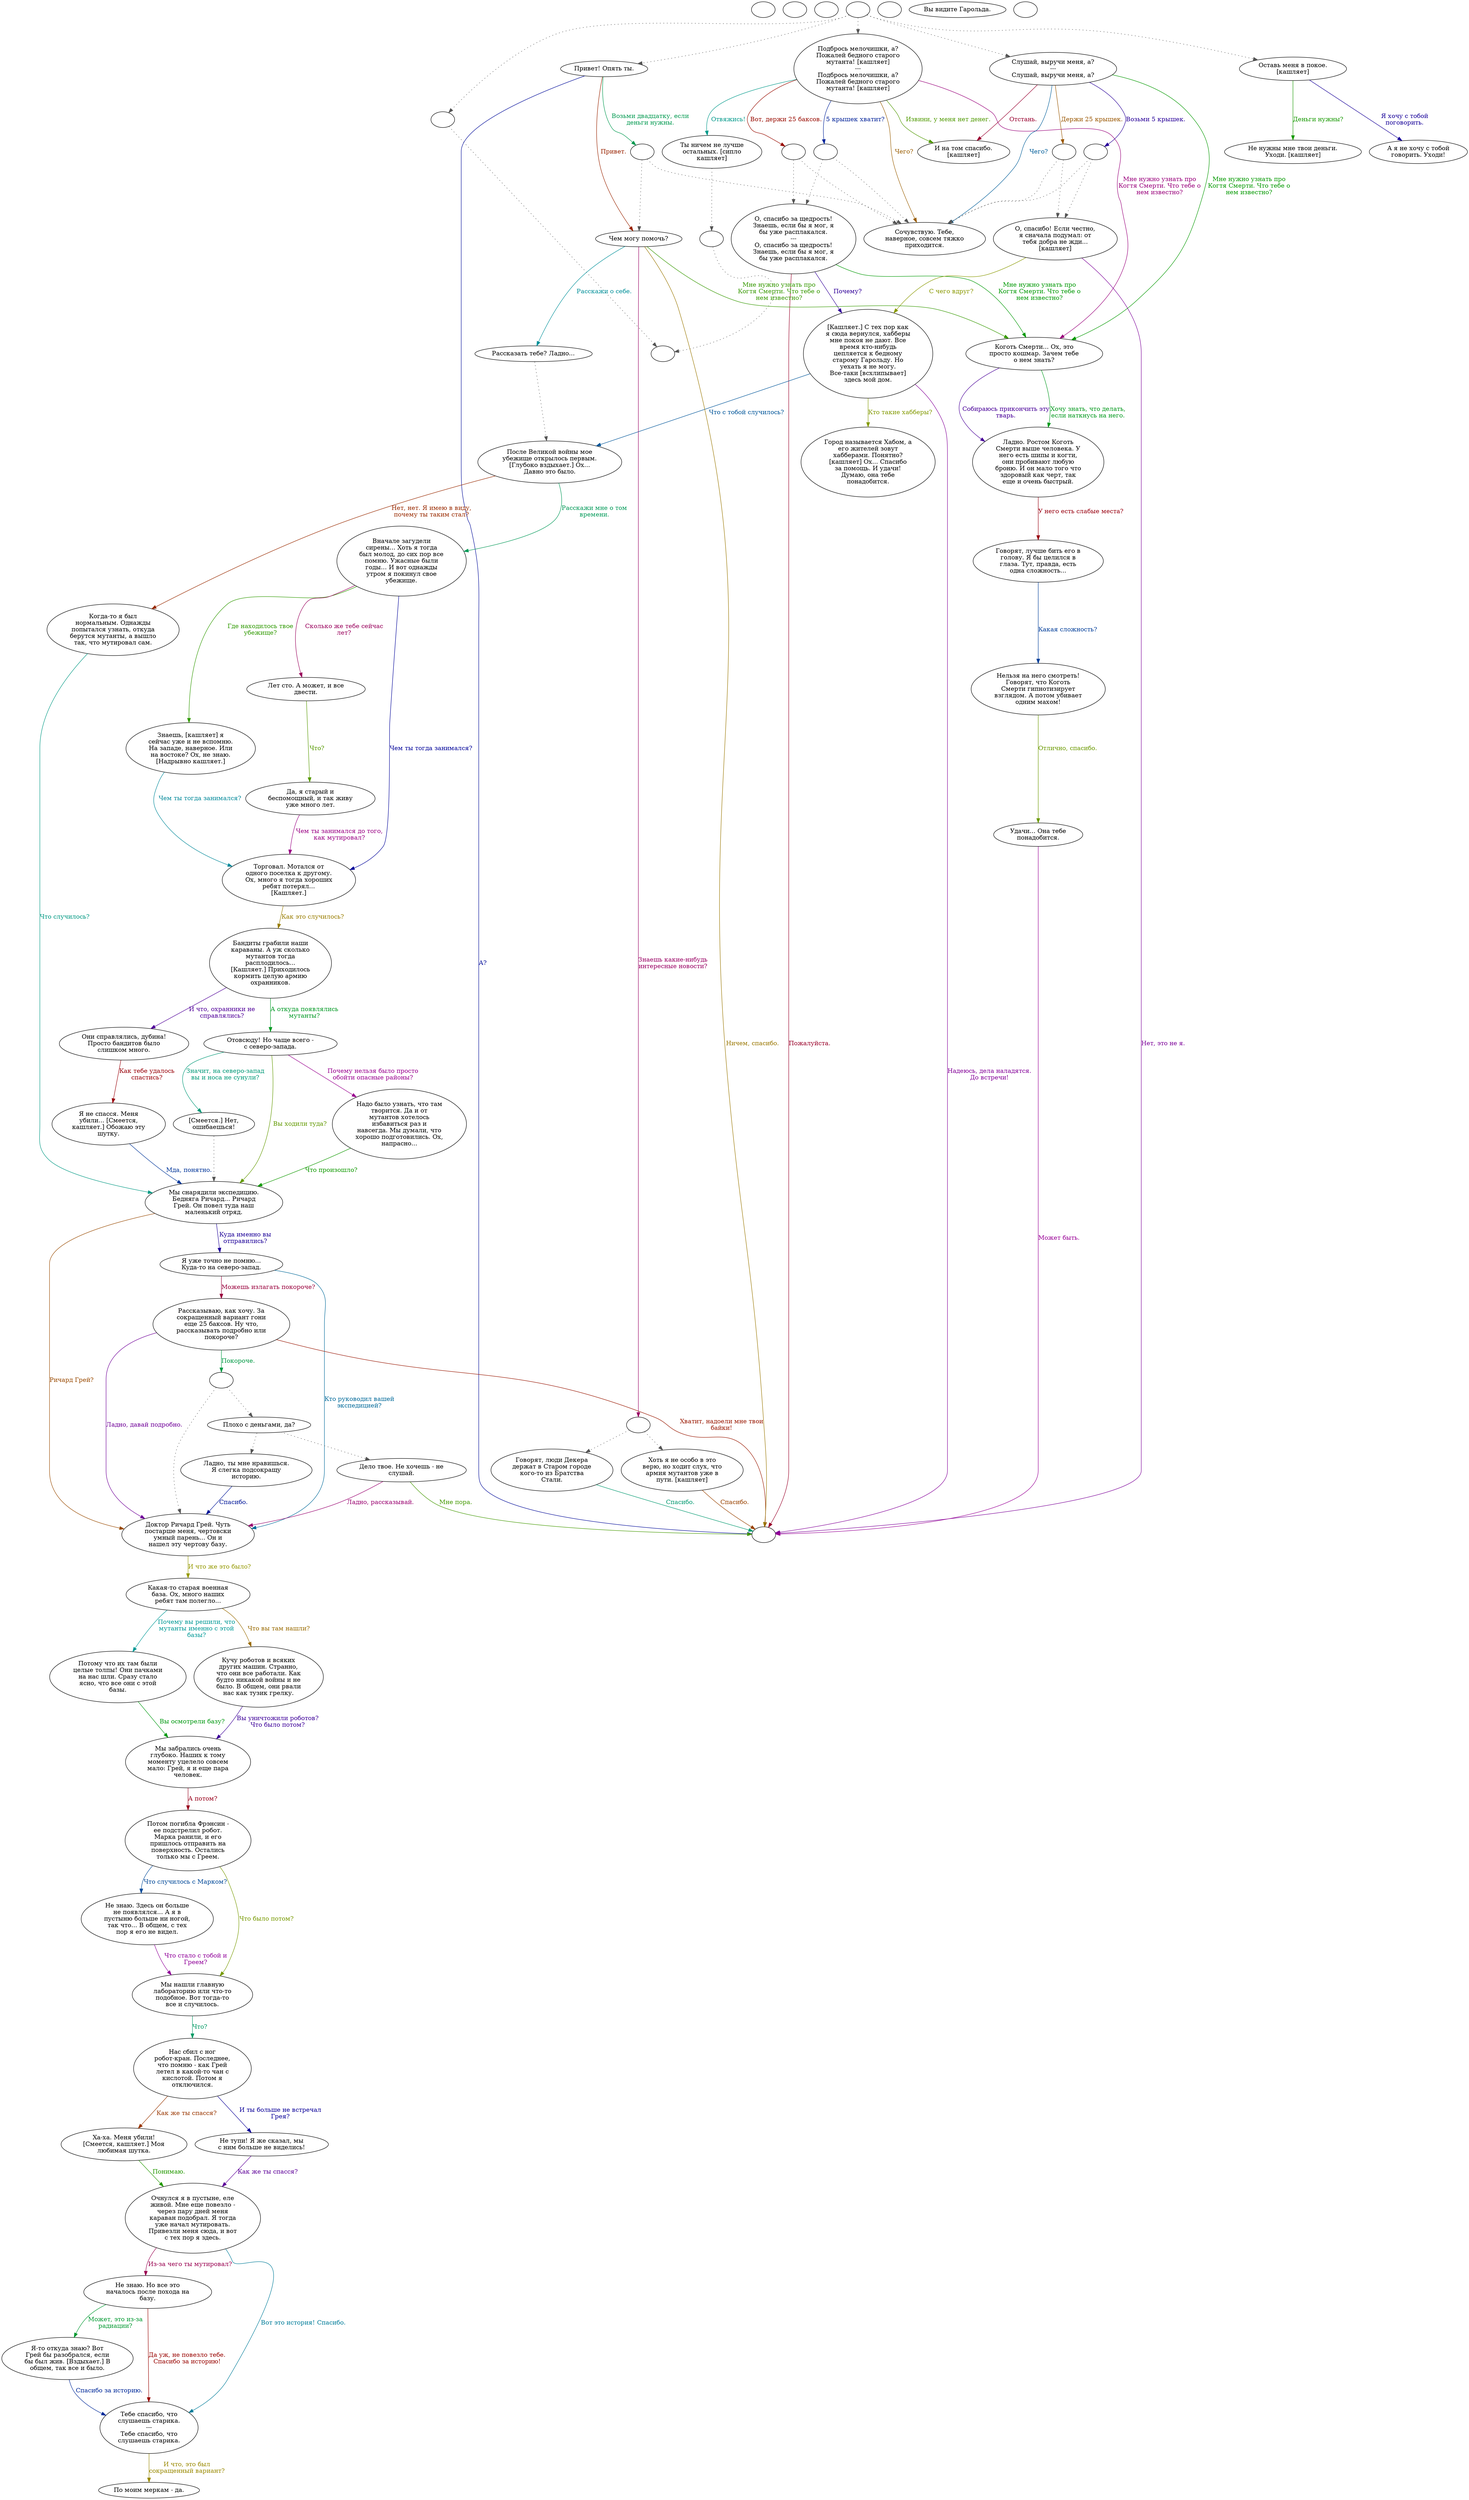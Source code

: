 digraph harold {
  "start" [style=filled       fillcolor="#FFFFFF"       color="#000000"]
  "start" [label=""]
  "critter_p_proc" [style=filled       fillcolor="#FFFFFF"       color="#000000"]
  "critter_p_proc" [label=""]
  "pickup_p_proc" [style=filled       fillcolor="#FFFFFF"       color="#000000"]
  "pickup_p_proc" [label=""]
  "talk_p_proc" [style=filled       fillcolor="#FFFFFF"       color="#000000"]
  "talk_p_proc" -> "get_reaction" [style=dotted color="#555555"]
  "talk_p_proc" -> "Harold00" [style=dotted color="#555555"]
  "talk_p_proc" -> "Harold39" [style=dotted color="#555555"]
  "talk_p_proc" -> "Harold41" [style=dotted color="#555555"]
  "talk_p_proc" -> "Harold55" [style=dotted color="#555555"]
  "talk_p_proc" [label=""]
  "destroy_p_proc" [style=filled       fillcolor="#FFFFFF"       color="#000000"]
  "destroy_p_proc" [label=""]
  "look_at_p_proc" [style=filled       fillcolor="#FFFFFF"       color="#000000"]
  "look_at_p_proc" [label="Вы видите Гарольда."]
  "map_enter_p_proc" [style=filled       fillcolor="#FFFFFF"       color="#000000"]
  "map_enter_p_proc" [label=""]
  "Harold00" [style=filled       fillcolor="#FFFFFF"       color="#000000"]
  "Harold00" [label="Подбрось мелочишки, а?\nПожалей бедного старого\nмутанта! [кашляет]\n---\nПодбрось мелочишки, а?\nПожалей бедного старого\nмутанта! [кашляет]"]
  "Harold00" -> "Harold00a" [label="Вот, держи 25 баксов." color="#990B00" fontcolor="#990B00"]
  "Harold00" -> "Harold00b" [label="5 крышек хватит?" color="#002299" fontcolor="#002299"]
  "Harold00" -> "Harold38" [label="Извини, у меня нет денег." color="#4F9900" fontcolor="#4F9900"]
  "Harold00" -> "Harold45" [label="Мне нужно узнать про\nКогтя Смерти. Что тебе о\nнем известно?" color="#99007B" fontcolor="#99007B"]
  "Harold00" -> "Harold37" [label="Отвяжись!" color="#00998A" fontcolor="#00998A"]
  "Harold00" -> "Harold01" [label="Чего?" color="#995D00" fontcolor="#995D00"]
  "Harold00a" [style=filled       fillcolor="#FFFFFF"       color="#000000"]
  "Harold00a" -> "Harold02" [style=dotted color="#555555"]
  "Harold00a" -> "Harold01" [style=dotted color="#555555"]
  "Harold00a" [label=""]
  "Harold00b" [style=filled       fillcolor="#FFFFFF"       color="#000000"]
  "Harold00b" -> "Harold02" [style=dotted color="#555555"]
  "Harold00b" -> "Harold01" [style=dotted color="#555555"]
  "Harold00b" [label=""]
  "Harold01" [style=filled       fillcolor="#FFFFFF"       color="#000000"]
  "Harold01" [label="Сочувствую. Тебе,\nнаверное, совсем тяжко\nприходится."]
  "Harold02" [style=filled       fillcolor="#FFFFFF"       color="#000000"]
  "Harold02" [label="О, спасибо за щедрость!\nЗнаешь, если бы я мог, я\nбы уже расплакался.\n---\nО, спасибо за щедрость!\nЗнаешь, если бы я мог, я\nбы уже расплакался."]
  "Harold02" -> "Harold03" [label="Почему?" color="#310099" fontcolor="#310099"]
  "Harold02" -> "Harold45" [label="Мне нужно узнать про\nКогтя Смерти. Что тебе о\nнем известно?" color="#009904" fontcolor="#009904"]
  "Harold02" -> "HaroldEnd" [label="Пожалуйста." color="#990028" fontcolor="#990028"]
  "Harold03" [style=filled       fillcolor="#FFFFFF"       color="#000000"]
  "Harold03" [label="[Кашляет.] С тех пор как\nя сюда вернулся, хабберы\nмне покоя не дают. Все\nвремя кто-нибудь\nцепляется к бедному\nстарому Гарольду. Но\nуехать я не могу.\nВсе-таки [всхлипывает]\nздесь мой дом."]
  "Harold03" -> "Harold04" [label="Что с тобой случилось?" color="#005599" fontcolor="#005599"]
  "Harold03" -> "Harold36" [label="Кто такие хабберы?" color="#829900" fontcolor="#829900"]
  "Harold03" -> "HaroldEnd" [label="Надеюсь, дела наладятся.\nДо встречи!" color="#840099" fontcolor="#840099"]
  "Harold04" [style=filled       fillcolor="#FFFFFF"       color="#000000"]
  "Harold04" [label="После Великой войны мое\nубежище открылось первым.\n[Глубоко вздыхает.] Ох...\nДавно это было."]
  "Harold04" -> "Harold05" [label="Расскажи мне о том\nвремени." color="#009957" fontcolor="#009957"]
  "Harold04" -> "Harold32" [label="Нет, нет. Я имею в виду,\nпочему ты таким стал?" color="#992A00" fontcolor="#992A00"]
  "Harold05" [style=filled       fillcolor="#FFFFFF"       color="#000000"]
  "Harold05" [label="Вначале загудели\nсирены... Хоть я тогда\nбыл молод, до сих пор все\nпомню. Ужасные были\nгоды... И вот однажды\nутром я покинул свое\nубежище."]
  "Harold05" -> "Harold07" [label="Чем ты тогда занимался?" color="#000299" fontcolor="#000299"]
  "Harold05" -> "Harold06" [label="Где находилось твое\nубежище?" color="#2F9900" fontcolor="#2F9900"]
  "Harold05" -> "Harold30" [label="Сколько же тебе сейчас\nлет?" color="#99005C" fontcolor="#99005C"]
  "Harold06" [style=filled       fillcolor="#FFFFFF"       color="#000000"]
  "Harold06" [label="Знаешь, [кашляет] я\nсейчас уже и не вспомню.\nНа западе, наверное. Или\nна востоке? Ох, не знаю.\n[Надрывно кашляет.]"]
  "Harold06" -> "Harold07" [label="Чем ты тогда занимался?" color="#008899" fontcolor="#008899"]
  "Harold07" [style=filled       fillcolor="#FFFFFF"       color="#000000"]
  "Harold07" [label="Торговал. Мотался от\nодного поселка к другому.\nОх, много я тогда хороших\nребят потерял...\n[Кашляет.]"]
  "Harold07" -> "Harold08" [label="Как это случилось?" color="#997D00" fontcolor="#997D00"]
  "Harold08" [style=filled       fillcolor="#FFFFFF"       color="#000000"]
  "Harold08" [label="Бандиты грабили наши\nкараваны. А уж сколько\nмутантов тогда\nрасплодилось...\n[Кашляет.] Приходилось\nкормить целую армию\nохранников."]
  "Harold08" -> "Harold09" [label="И что, охранники не\nсправлялись?" color="#500099" fontcolor="#500099"]
  "Harold08" -> "Harold10" [label="А откуда появлялись\nмутанты?" color="#009924" fontcolor="#009924"]
  "Harold09" [style=filled       fillcolor="#FFFFFF"       color="#000000"]
  "Harold09" [label="Они справлялись, дубина!\nПросто бандитов было\nслишком много."]
  "Harold09" -> "Harold09a" [label="Как тебе удалось\nспастись?" color="#990009" fontcolor="#990009"]
  "Harold09a" [style=filled       fillcolor="#FFFFFF"       color="#000000"]
  "Harold09a" [label="Я не спасся. Меня\nубили... [Смеется,\nкашляет.] Обожаю эту\nшутку."]
  "Harold09a" -> "Harold11" [label="Мда, понятно." color="#003599" fontcolor="#003599"]
  "Harold10" [style=filled       fillcolor="#FFFFFF"       color="#000000"]
  "Harold10" [label="Отовсюду! Но чаще всего -\nс северо-запада."]
  "Harold10" -> "Harold11" [label="Вы ходили туда?" color="#629900" fontcolor="#629900"]
  "Harold10" -> "Harold12" [label="Почему нельзя было просто\nобойти опасные районы?" color="#99008F" fontcolor="#99008F"]
  "Harold10" -> "Harold10a" [label="Значит, на северо-запад\nвы и носа не сунули?" color="#009977" fontcolor="#009977"]
  "Harold10a" [style=filled       fillcolor="#FFFFFF"       color="#000000"]
  "Harold10a" -> "Harold11" [style=dotted color="#555555"]
  "Harold10a" [label="[Смеется.] Нет,\nошибаешься!"]
  "Harold11" [style=filled       fillcolor="#FFFFFF"       color="#000000"]
  "Harold11" [label="Мы снарядили экспедицию.\nБедняга Ричард... Ричард\nГрей. Он повел туда наш\nмаленький отряд."]
  "Harold11" -> "Harold14" [label="Ричард Грей?" color="#994A00" fontcolor="#994A00"]
  "Harold11" -> "Harold13" [label="Куда именно вы\nотправились?" color="#1D0099" fontcolor="#1D0099"]
  "Harold12" [style=filled       fillcolor="#FFFFFF"       color="#000000"]
  "Harold12" [label="Надо было узнать, что там\nтворится. Да и от\nмутантов хотелось\nизбавиться раз и\nнавсегда. Мы думали, что\nхорошо подготовились. Ох,\nнапрасно..."]
  "Harold12" -> "Harold11" [label="Что произошло?" color="#0F9900" fontcolor="#0F9900"]
  "Harold13" [style=filled       fillcolor="#FFFFFF"       color="#000000"]
  "Harold13" [label="Я уже точно не помню...\nКуда-то на северо-запад."]
  "Harold13" -> "Harold15" [label="Можешь излагать покороче?" color="#99003C" fontcolor="#99003C"]
  "Harold13" -> "Harold14" [label="Кто руководил вашей\nэкспедицией?" color="#006999" fontcolor="#006999"]
  "Harold14" [style=filled       fillcolor="#FFFFFF"       color="#000000"]
  "Harold14" [label="Доктор Ричард Грей. Чуть\nпостарше меня, чертовски\nумный парень... Он и\nнашел эту чертову базу."]
  "Harold14" -> "Harold18" [label="И что же это было?" color="#959900" fontcolor="#959900"]
  "Harold15" [style=filled       fillcolor="#FFFFFF"       color="#000000"]
  "Harold15" [label="Рассказываю, как хочу. За\nсокращенный вариант гони\nеще 25 баксов. Ну что,\nрассказывать подробно или\nпокороче?"]
  "Harold15" -> "Harold14" [label="Ладно, давай подробно." color="#700099" fontcolor="#700099"]
  "Harold15" -> "Harold15a" [label="Покороче." color="#009943" fontcolor="#009943"]
  "Harold15" -> "HaroldEnd" [label="Хватит, надоели мне твои\nбайки!" color="#991700" fontcolor="#991700"]
  "Harold15a" [style=filled       fillcolor="#FFFFFF"       color="#000000"]
  "Harold15a" -> "Harold14" [style=dotted color="#555555"]
  "Harold15a" -> "Harold17" [style=dotted color="#555555"]
  "Harold15a" [label=""]
  "Harold16" [style=filled       fillcolor="#FFFFFF"       color="#000000"]
  "Harold16" [label="Ладно, ты мне нравишься.\nЯ слегка подсокращу\nисторию."]
  "Harold16" -> "Harold14" [label="Спасибо." color="#001699" fontcolor="#001699"]
  "Harold17" [style=filled       fillcolor="#FFFFFF"       color="#000000"]
  "Harold17" -> "Harold16" [style=dotted color="#555555"]
  "Harold17" -> "Harold17a" [style=dotted color="#555555"]
  "Harold17" [label="Плохо с деньгами, да?"]
  "Harold17a" [style=filled       fillcolor="#FFFFFF"       color="#000000"]
  "Harold17a" [label="Дело твое. Не хочешь - не\nслушай."]
  "Harold17a" -> "HaroldEnd" [label="Мне пора." color="#439900" fontcolor="#439900"]
  "Harold17a" -> "Harold14" [label="Ладно, рассказывай." color="#99006F" fontcolor="#99006F"]
  "Harold18" [style=filled       fillcolor="#FFFFFF"       color="#000000"]
  "Harold18" [label="Какая-то старая военная\nбаза. Ох, много наших\nребят там полегло..."]
  "Harold18" -> "Harold20" [label="Почему вы решили, что\nмутанты именно с этой\nбазы?" color="#009996" fontcolor="#009996"]
  "Harold18" -> "Harold19" [label="Что вы там нашли?" color="#996A00" fontcolor="#996A00"]
  "Harold19" [style=filled       fillcolor="#FFFFFF"       color="#000000"]
  "Harold19" [label="Кучу роботов и всяких\nдругих машин. Странно,\nчто они все работали. Как\nбудто никакой войны и не\nбыло. В общем, они рвали\nнас как тузик грелку."]
  "Harold19" -> "Harold21" [label="Вы уничтожили роботов?\nЧто было потом?" color="#3D0099" fontcolor="#3D0099"]
  "Harold20" [style=filled       fillcolor="#FFFFFF"       color="#000000"]
  "Harold20" [label="Потому что их там были\nцелые толпы! Они пачками\nна нас шли. Сразу стало\nясно, что все они с этой\nбазы."]
  "Harold20" -> "Harold21" [label="Вы осмотрели базу?" color="#009910" fontcolor="#009910"]
  "Harold21" [style=filled       fillcolor="#FFFFFF"       color="#000000"]
  "Harold21" [label="Мы забрались очень\nглубоко. Наших к тому\nмоменту уцелело совсем\nмало: Грей, я и еще пара\nчеловек."]
  "Harold21" -> "Harold22" [label="А потом?" color="#99001C" fontcolor="#99001C"]
  "Harold22" [style=filled       fillcolor="#FFFFFF"       color="#000000"]
  "Harold22" [label="Потом погибла Фрэнсин -\nее подстрелил робот.\nМарка ранили, и его\nпришлось отправить на\nповерхность. Остались\nтолько мы с Греем."]
  "Harold22" -> "Harold23" [label="Что случилось с Марком?" color="#004999" fontcolor="#004999"]
  "Harold22" -> "Harold24" [label="Что было потом?" color="#769900" fontcolor="#769900"]
  "Harold23" [style=filled       fillcolor="#FFFFFF"       color="#000000"]
  "Harold23" [label="Не знаю. Здесь он больше\nне появлялся... А я в\nпустыню больше ни ногой,\nтак что... В общем, с тех\nпор я его не видел."]
  "Harold23" -> "Harold24" [label="Что стало с тобой и\nГреем?" color="#900099" fontcolor="#900099"]
  "Harold24" [style=filled       fillcolor="#FFFFFF"       color="#000000"]
  "Harold24" [label="Мы нашли главную\nлабораторию или что-то\nподобное. Вот тогда-то\nвсе и случилось."]
  "Harold24" -> "Harold25" [label="Что?" color="#009963" fontcolor="#009963"]
  "Harold25" [style=filled       fillcolor="#FFFFFF"       color="#000000"]
  "Harold25" [label="Нас сбил с ног\nробот-кран. Последнее,\nчто помню - как Грей\nлетел в какой-то чан с\nкислотой. Потом я\nотключился."]
  "Harold25" -> "Harold25a" [label="Как же ты спасся?" color="#993600" fontcolor="#993600"]
  "Harold25" -> "Harold27" [label="И ты больше не встречал\nГрея?" color="#0A0099" fontcolor="#0A0099"]
  "Harold25a" [style=filled       fillcolor="#FFFFFF"       color="#000000"]
  "Harold25a" [label="Ха-ха. Меня убили!\n[Смеется, кашляет.] Моя\nлюбимая шутка."]
  "Harold25a" -> "Harold26" [label="Понимаю." color="#239900" fontcolor="#239900"]
  "Harold26" [style=filled       fillcolor="#FFFFFF"       color="#000000"]
  "Harold26" [label="Очнулся я в пустыне, еле\nживой. Мне еще повезло -\nчерез пару дней меня\nкараван подобрал. Я тогда\nуже начал мутировать.\nПривезли меня сюда, и вот\nс тех пор я здесь."]
  "Harold26" -> "Harold28" [label="Из-за чего ты мутировал?" color="#990050" fontcolor="#990050"]
  "Harold26" -> "Harold26a" [label="Вот это история! Спасибо." color="#007C99" fontcolor="#007C99"]
  "Harold26a" [style=filled       fillcolor="#FFFFFF"       color="#000000"]
  "Harold26a" [label="Тебе спасибо, что\nслушаешь старика.\n---\nТебе спасибо, что\nслушаешь старика."]
  "Harold26a" -> "Harold26b" [label="И что, это был\nсокращенный вариант?" color="#998900" fontcolor="#998900"]
  "Harold26b" [style=filled       fillcolor="#FFFFFF"       color="#000000"]
  "Harold26b" [label="По моим меркам - да."]
  "Harold27" [style=filled       fillcolor="#FFFFFF"       color="#000000"]
  "Harold27" [label="Не тупи! Я же сказал, мы\nс ним больше не виделись!"]
  "Harold27" -> "Harold26" [label="Как же ты спасся?" color="#5D0099" fontcolor="#5D0099"]
  "Harold28" [style=filled       fillcolor="#FFFFFF"       color="#000000"]
  "Harold28" [label="Не знаю. Но все это\nначалось после похода на\nбазу."]
  "Harold28" -> "Harold29" [label="Может, это из-за\nрадиации?" color="#009930" fontcolor="#009930"]
  "Harold28" -> "Harold26a" [label="Да уж, не повезло тебе.\nСпасибо за историю!" color="#990300" fontcolor="#990300"]
  "Harold29" [style=filled       fillcolor="#FFFFFF"       color="#000000"]
  "Harold29" [label="Я-то откуда знаю? Вот\nГрей бы разобрался, если\nбы был жив. [Вздыхает.] В\nобщем, так все и было."]
  "Harold29" -> "Harold26a" [label="Спасибо за историю." color="#002999" fontcolor="#002999"]
  "Harold30" [style=filled       fillcolor="#FFFFFF"       color="#000000"]
  "Harold30" [label="Лет сто. А может, и все\nдвести."]
  "Harold30" -> "Harold31" [label="Что?" color="#569900" fontcolor="#569900"]
  "Harold31" [style=filled       fillcolor="#FFFFFF"       color="#000000"]
  "Harold31" [label="Да, я старый и\nбеспомощный, и так живу\nуже много лет."]
  "Harold31" -> "Harold07" [label="Чем ты занимался до того,\nкак мутировал?" color="#990083" fontcolor="#990083"]
  "Harold32" [style=filled       fillcolor="#FFFFFF"       color="#000000"]
  "Harold32" [label="Когда-то я был\nнормальным. Однажды\nпопытался узнать, откуда\nберутся мутанты, а вышло\nтак, что мутировал сам."]
  "Harold32" -> "Harold11" [label="Что случилось?" color="#009983" fontcolor="#009983"]
  "Harold36" [style=filled       fillcolor="#FFFFFF"       color="#000000"]
  "Harold36" [label="Город называется Хабом, а\nего жителей зовут\nхабберами. Понятно?\n[кашляет] Ох... Спасибо\nза помощь. И удачи!\nДумаю, она тебе\nпонадобится."]
  "Harold37" [style=filled       fillcolor="#FFFFFF"       color="#000000"]
  "Harold37" -> "BigDownReact" [style=dotted color="#555555"]
  "Harold37" [label="Ты ничем не лучше\nостальных. [сипло\nкашляет]"]
  "Harold38" [style=filled       fillcolor="#FFFFFF"       color="#000000"]
  "Harold38" [label="И на том спасибо.\n[кашляет]"]
  "Harold39" [style=filled       fillcolor="#FFFFFF"       color="#000000"]
  "Harold39" [label="Слушай, выручи меня, а?\n---\nСлушай, выручи меня, а?"]
  "Harold39" -> "Harold39a" [label="Держи 25 крышек." color="#995600" fontcolor="#995600"]
  "Harold39" -> "Harold39b" [label="Возьми 5 крышек." color="#290099" fontcolor="#290099"]
  "Harold39" -> "Harold45" [label="Мне нужно узнать про\nКогтя Смерти. Что тебе о\nнем известно?" color="#039900" fontcolor="#039900"]
  "Harold39" -> "Harold38" [label="Отстань." color="#990030" fontcolor="#990030"]
  "Harold39" -> "Harold01" [label="Чего?" color="#005D99" fontcolor="#005D99"]
  "Harold39a" [style=filled       fillcolor="#FFFFFF"       color="#000000"]
  "Harold39a" -> "Harold40" [style=dotted color="#555555"]
  "Harold39a" -> "Harold01" [style=dotted color="#555555"]
  "Harold39a" [label=""]
  "Harold39b" [style=filled       fillcolor="#FFFFFF"       color="#000000"]
  "Harold39b" -> "Harold40" [style=dotted color="#555555"]
  "Harold39b" -> "Harold01" [style=dotted color="#555555"]
  "Harold39b" [label=""]
  "Harold40" [style=filled       fillcolor="#FFFFFF"       color="#000000"]
  "Harold40" [label="О, спасибо! Если честно,\nя сначала подумал: от\nтебя добра не жди...\n[кашляет]"]
  "Harold40" -> "Harold03" [label="С чего вдруг?" color="#899900" fontcolor="#899900"]
  "Harold40" -> "HaroldEnd" [label="Нет, это не я." color="#7C0099" fontcolor="#7C0099"]
  "Harold41" [style=filled       fillcolor="#FFFFFF"       color="#000000"]
  "Harold41" [label="Привет! Опять ты."]
  "Harold41" -> "Harold41a" [label="Возьми двадцатку, если\nденьги нужны." color="#00994F" fontcolor="#00994F"]
  "Harold41" -> "Harold43" [label="Привет." color="#992300" fontcolor="#992300"]
  "Harold41" -> "HaroldEnd" [label="А?" color="#000A99" fontcolor="#000A99"]
  "Harold41a" [style=filled       fillcolor="#FFFFFF"       color="#000000"]
  "Harold41a" -> "Harold43" [style=dotted color="#555555"]
  "Harold41a" -> "Harold01" [style=dotted color="#555555"]
  "Harold41a" [label=""]
  "Harold43" [style=filled       fillcolor="#FFFFFF"       color="#000000"]
  "Harold43" [label="Чем могу помочь?"]
  "Harold43" -> "Harold45" [label="Мне нужно узнать про\nКогтя Смерти. Что тебе о\nнем известно?" color="#369900" fontcolor="#369900"]
  "Harold43" -> "Harold43b" [label="Знаешь какие-нибудь\nинтересные новости?" color="#990063" fontcolor="#990063"]
  "Harold43" -> "Harold43a" [label="Расскажи о себе." color="#009099" fontcolor="#009099"]
  "Harold43" -> "HaroldEnd" [label="Ничем, спасибо." color="#997600" fontcolor="#997600"]
  "Harold43a" [style=filled       fillcolor="#FFFFFF"       color="#000000"]
  "Harold43a" -> "Harold04" [style=dotted color="#555555"]
  "Harold43a" [label="Рассказать тебе? Ладно..."]
  "Harold43b" [style=filled       fillcolor="#FFFFFF"       color="#000000"]
  "Harold43b" -> "Harold53" [style=dotted color="#555555"]
  "Harold43b" -> "Harold54" [style=dotted color="#555555"]
  "Harold43b" [label=""]
  "Harold45" [style=filled       fillcolor="#FFFFFF"       color="#000000"]
  "Harold45" [label="Коготь Смерти... Ох, это\nпросто кошмар. Зачем тебе\nо нем знать?"]
  "Harold45" -> "Harold47" [label="Собираюсь прикончить эту\nтварь." color="#490099" fontcolor="#490099"]
  "Harold45" -> "Harold47" [label="Хочу знать, что делать,\nесли наткнусь на него." color="#00991C" fontcolor="#00991C"]
  "Harold47" [style=filled       fillcolor="#FFFFFF"       color="#000000"]
  "Harold47" [label="Ладно. Ростом Коготь\nСмерти выше человека. У\nнего есть шипы и когти,\nони пробивают любую\nброню. И он мало того что\nздоровый как черт, так\nеще и очень быстрый."]
  "Harold47" -> "Harold49" [label="У него есть слабые места?" color="#990010" fontcolor="#990010"]
  "Harold49" [style=filled       fillcolor="#FFFFFF"       color="#000000"]
  "Harold49" [label="Говорят, лучше бить его в\nголову. Я бы целился в\nглаза. Тут, правда, есть\nодна сложность..."]
  "Harold49" -> "Harold50" [label="Какая сложность?" color="#003D99" fontcolor="#003D99"]
  "Harold50" [style=filled       fillcolor="#FFFFFF"       color="#000000"]
  "Harold50" [label="Нельзя на него смотреть!\nГоворят, что Коготь\nСмерти гипнотизирует\nвзглядом. А потом убивает\nодним махом!"]
  "Harold50" -> "Harold51" [label="Отлично, спасибо." color="#6A9900" fontcolor="#6A9900"]
  "Harold51" [style=filled       fillcolor="#FFFFFF"       color="#000000"]
  "Harold51" [label="Удачи... Она тебе\nпонадобится."]
  "Harold51" -> "HaroldEnd" [label="Может быть." color="#990096" fontcolor="#990096"]
  "Harold53" [style=filled       fillcolor="#FFFFFF"       color="#000000"]
  "Harold53" [label="Говорят, люди Декера\nдержат в Старом городе\nкого-то из Братства\nСтали."]
  "Harold53" -> "HaroldEnd" [label="Спасибо." color="#00996F" fontcolor="#00996F"]
  "Harold54" [style=filled       fillcolor="#FFFFFF"       color="#000000"]
  "Harold54" [label="Хоть я не особо в это\nверю, но ходит слух, что\nармия мутантов уже в\nпути. [кашляет]"]
  "Harold54" -> "HaroldEnd" [label="Спасибо." color="#994200" fontcolor="#994200"]
  "Harold55" [style=filled       fillcolor="#FFFFFF"       color="#000000"]
  "Harold55" [label="Оставь меня в покое.\n[кашляет]"]
  "Harold55" -> "Harold56" [label="Я хочу с тобой\nпоговорить." color="#160099" fontcolor="#160099"]
  "Harold55" -> "Harold57" [label="Деньги нужны?" color="#179900" fontcolor="#179900"]
  "Harold56" [style=filled       fillcolor="#FFFFFF"       color="#000000"]
  "Harold56" [label="А я не хочу с тобой\nговорить. Уходи!"]
  "Harold57" [style=filled       fillcolor="#FFFFFF"       color="#000000"]
  "Harold57" [label="Не нужны мне твои деньги.\nУходи. [кашляет]"]
  "HaroldEnd" [style=filled       fillcolor="#FFFFFF"       color="#000000"]
  "HaroldEnd" [label=""]
  "get_reaction" [style=filled       fillcolor="#FFFFFF"       color="#000000"]
  "get_reaction" -> "ReactToLevel" [style=dotted color="#555555"]
  "get_reaction" [label=""]
  "ReactToLevel" [style=filled       fillcolor="#FFFFFF"       color="#000000"]
  "ReactToLevel" [label=""]
  "BigDownReact" [style=filled       fillcolor="#FFFFFF"       color="#000000"]
  "BigDownReact" -> "ReactToLevel" [style=dotted color="#555555"]
  "BigDownReact" [label=""]
}